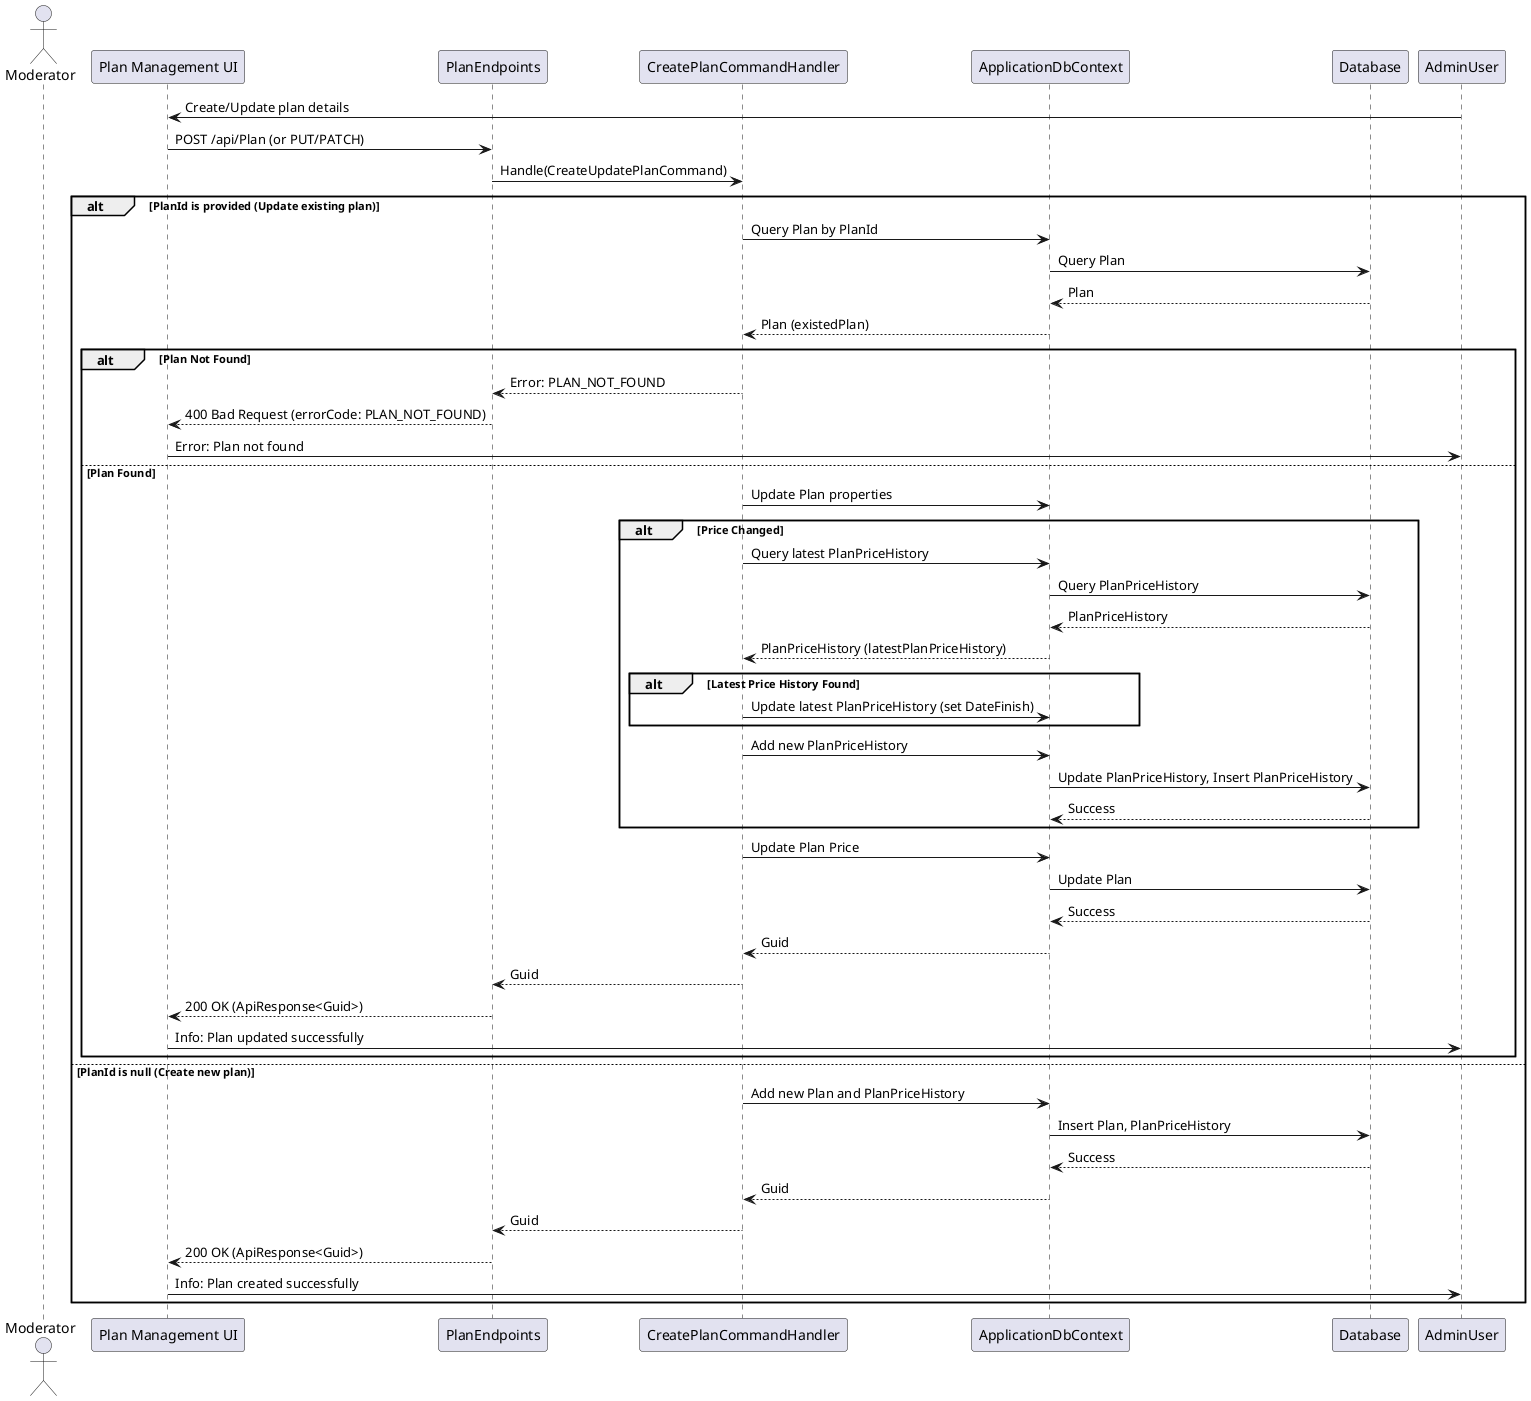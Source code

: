 @startuml
actor Moderator
participant "Plan Management UI" as UI
participant PlanEndpoints
participant CreatePlanCommandHandler as Handler
participant ApplicationDbContext
participant Database

AdminUser -> UI : Create/Update plan details
UI -> PlanEndpoints : POST /api/Plan (or PUT/PATCH)
PlanEndpoints -> Handler : Handle(CreateUpdatePlanCommand)
alt PlanId is provided (Update existing plan)
    Handler -> ApplicationDbContext : Query Plan by PlanId
    ApplicationDbContext -> Database : Query Plan
    Database --> ApplicationDbContext : Plan
    ApplicationDbContext --> Handler : Plan (existedPlan)
    alt Plan Not Found
        Handler --> PlanEndpoints : Error: PLAN_NOT_FOUND
        PlanEndpoints --> UI : 400 Bad Request (errorCode: PLAN_NOT_FOUND)
        UI -> AdminUser : Error: Plan not found
    else Plan Found
        Handler -> ApplicationDbContext : Update Plan properties
        alt Price Changed
            Handler -> ApplicationDbContext : Query latest PlanPriceHistory
            ApplicationDbContext -> Database : Query PlanPriceHistory
            Database --> ApplicationDbContext : PlanPriceHistory
            ApplicationDbContext --> Handler : PlanPriceHistory (latestPlanPriceHistory)
            alt Latest Price History Found
                Handler -> ApplicationDbContext : Update latest PlanPriceHistory (set DateFinish)
            end
            Handler -> ApplicationDbContext : Add new PlanPriceHistory
            ApplicationDbContext -> Database : Update PlanPriceHistory, Insert PlanPriceHistory
            Database --> ApplicationDbContext : Success
        end
        Handler -> ApplicationDbContext : Update Plan Price
        ApplicationDbContext -> Database : Update Plan
        Database --> ApplicationDbContext : Success
        ApplicationDbContext --> Handler : Guid
        Handler --> PlanEndpoints : Guid
        PlanEndpoints --> UI : 200 OK (ApiResponse<Guid>)
        UI -> AdminUser : Info: Plan updated successfully
    end
else PlanId is null (Create new plan)
    Handler -> ApplicationDbContext : Add new Plan and PlanPriceHistory
    ApplicationDbContext -> Database : Insert Plan, PlanPriceHistory
    Database --> ApplicationDbContext : Success
    ApplicationDbContext --> Handler : Guid
    Handler --> PlanEndpoints : Guid
    PlanEndpoints --> UI : 200 OK (ApiResponse<Guid>)
    UI -> AdminUser : Info: Plan created successfully
end
@enduml